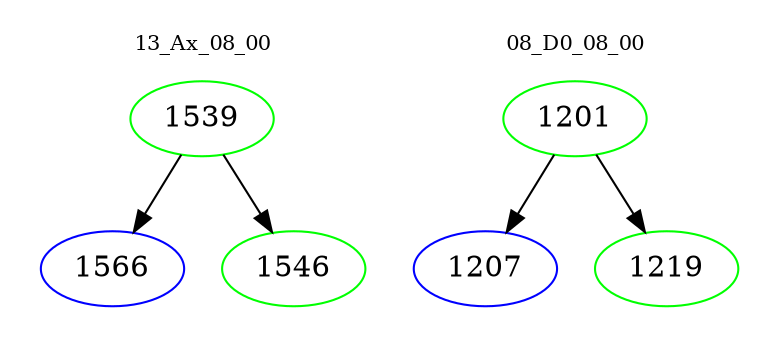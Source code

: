 digraph{
subgraph cluster_0 {
color = white
label = "13_Ax_08_00";
fontsize=10;
T0_1539 [label="1539", color="green"]
T0_1539 -> T0_1566 [color="black"]
T0_1566 [label="1566", color="blue"]
T0_1539 -> T0_1546 [color="black"]
T0_1546 [label="1546", color="green"]
}
subgraph cluster_1 {
color = white
label = "08_D0_08_00";
fontsize=10;
T1_1201 [label="1201", color="green"]
T1_1201 -> T1_1207 [color="black"]
T1_1207 [label="1207", color="blue"]
T1_1201 -> T1_1219 [color="black"]
T1_1219 [label="1219", color="green"]
}
}
